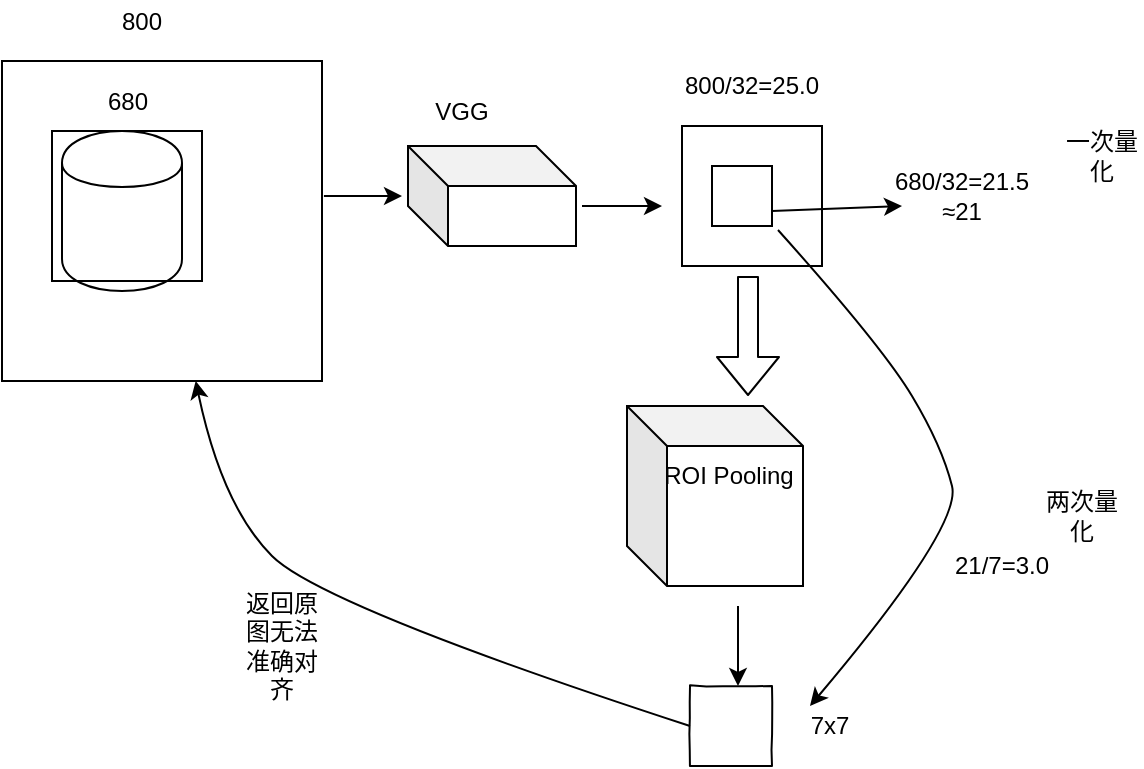 <mxfile version="10.7.9" type="github"><diagram id="QaeG-Rjnt9YRb-rBQyo_" name="Page-1"><mxGraphModel dx="948" dy="1123" grid="1" gridSize="10" guides="1" tooltips="1" connect="1" arrows="1" fold="1" page="1" pageScale="1" pageWidth="850" pageHeight="1100" math="0" shadow="0"><root><mxCell id="0"/><mxCell id="1" parent="0"/><mxCell id="mB774qPWA5F0D8pzXTzv-6" value="" style="whiteSpace=wrap;html=1;aspect=fixed;" vertex="1" parent="1"><mxGeometry x="200" y="377.5" width="80" height="80" as="geometry"/></mxCell><mxCell id="mB774qPWA5F0D8pzXTzv-1" value="" style="whiteSpace=wrap;html=1;aspect=fixed;" vertex="1" parent="1"><mxGeometry x="180" y="357.5" width="160" height="160" as="geometry"/></mxCell><mxCell id="mB774qPWA5F0D8pzXTzv-2" value="800&lt;br&gt;" style="text;html=1;strokeColor=none;fillColor=none;align=center;verticalAlign=middle;whiteSpace=wrap;rounded=0;" vertex="1" parent="1"><mxGeometry x="230" y="327.5" width="40" height="20" as="geometry"/></mxCell><mxCell id="mB774qPWA5F0D8pzXTzv-3" value="" style="whiteSpace=wrap;html=1;aspect=fixed;" vertex="1" parent="1"><mxGeometry x="520" y="390" width="70" height="70" as="geometry"/></mxCell><mxCell id="mB774qPWA5F0D8pzXTzv-4" value="800/32=25.0" style="text;html=1;strokeColor=none;fillColor=none;align=center;verticalAlign=middle;whiteSpace=wrap;rounded=0;" vertex="1" parent="1"><mxGeometry x="535" y="360" width="40" height="20" as="geometry"/></mxCell><mxCell id="mB774qPWA5F0D8pzXTzv-5" value="" style="shape=cylinder;whiteSpace=wrap;html=1;boundedLbl=1;backgroundOutline=1;" vertex="1" parent="1"><mxGeometry x="210" y="392.5" width="60" height="80" as="geometry"/></mxCell><mxCell id="mB774qPWA5F0D8pzXTzv-7" value="" style="whiteSpace=wrap;html=1;aspect=fixed;fillColor=none;" vertex="1" parent="1"><mxGeometry x="205" y="392.5" width="75" height="75" as="geometry"/></mxCell><mxCell id="mB774qPWA5F0D8pzXTzv-8" value="680" style="text;html=1;strokeColor=none;fillColor=none;align=center;verticalAlign=middle;whiteSpace=wrap;rounded=0;" vertex="1" parent="1"><mxGeometry x="223" y="367.5" width="40" height="20" as="geometry"/></mxCell><mxCell id="mB774qPWA5F0D8pzXTzv-9" value="" style="whiteSpace=wrap;html=1;aspect=fixed;fillColor=none;" vertex="1" parent="1"><mxGeometry x="535" y="410" width="30" height="30" as="geometry"/></mxCell><mxCell id="mB774qPWA5F0D8pzXTzv-10" value="" style="endArrow=classic;html=1;exitX=1;exitY=0.75;exitDx=0;exitDy=0;" edge="1" parent="1" source="mB774qPWA5F0D8pzXTzv-9"><mxGeometry width="50" height="50" relative="1" as="geometry"><mxPoint x="580" y="480" as="sourcePoint"/><mxPoint x="630" y="430" as="targetPoint"/></mxGeometry></mxCell><mxCell id="mB774qPWA5F0D8pzXTzv-11" value="680/32=21.5&lt;br&gt;≈21&lt;br&gt;" style="text;html=1;strokeColor=none;fillColor=none;align=center;verticalAlign=middle;whiteSpace=wrap;rounded=0;" vertex="1" parent="1"><mxGeometry x="640" y="415" width="40" height="20" as="geometry"/></mxCell><mxCell id="mB774qPWA5F0D8pzXTzv-12" value="" style="shape=flexArrow;endArrow=classic;html=1;" edge="1" parent="1"><mxGeometry width="50" height="50" relative="1" as="geometry"><mxPoint x="553" y="465" as="sourcePoint"/><mxPoint x="553" y="525" as="targetPoint"/></mxGeometry></mxCell><mxCell id="mB774qPWA5F0D8pzXTzv-15" value="" style="shape=cube;whiteSpace=wrap;html=1;boundedLbl=1;backgroundOutline=1;darkOpacity=0.05;darkOpacity2=0.1;fillColor=none;" vertex="1" parent="1"><mxGeometry x="492.5" y="530" width="88" height="90" as="geometry"/></mxCell><mxCell id="mB774qPWA5F0D8pzXTzv-16" value="ROI Pooling" style="text;html=1;strokeColor=none;fillColor=none;align=center;verticalAlign=middle;whiteSpace=wrap;rounded=0;" vertex="1" parent="1"><mxGeometry x="505.5" y="555" width="75" height="20" as="geometry"/></mxCell><mxCell id="mB774qPWA5F0D8pzXTzv-17" value="" style="endArrow=classic;html=1;" edge="1" parent="1"><mxGeometry width="50" height="50" relative="1" as="geometry"><mxPoint x="548" y="630" as="sourcePoint"/><mxPoint x="548" y="670" as="targetPoint"/></mxGeometry></mxCell><mxCell id="mB774qPWA5F0D8pzXTzv-18" value="" style="rounded=0;whiteSpace=wrap;html=1;fillColor=none;comic=1;" vertex="1" parent="1"><mxGeometry x="524" y="670" width="41" height="40" as="geometry"/></mxCell><mxCell id="mB774qPWA5F0D8pzXTzv-19" value="7x7" style="text;html=1;strokeColor=none;fillColor=none;align=center;verticalAlign=middle;whiteSpace=wrap;rounded=0;" vertex="1" parent="1"><mxGeometry x="574" y="680" width="40" height="20" as="geometry"/></mxCell><mxCell id="mB774qPWA5F0D8pzXTzv-20" value="" style="endArrow=classic;html=1;exitX=1.006;exitY=0.422;exitDx=0;exitDy=0;exitPerimeter=0;" edge="1" parent="1" source="mB774qPWA5F0D8pzXTzv-1"><mxGeometry width="50" height="50" relative="1" as="geometry"><mxPoint x="180" y="780" as="sourcePoint"/><mxPoint x="380" y="425" as="targetPoint"/></mxGeometry></mxCell><mxCell id="mB774qPWA5F0D8pzXTzv-21" value="" style="shape=cube;whiteSpace=wrap;html=1;boundedLbl=1;backgroundOutline=1;darkOpacity=0.05;darkOpacity2=0.1;fillColor=none;" vertex="1" parent="1"><mxGeometry x="383" y="400" width="84" height="50" as="geometry"/></mxCell><mxCell id="mB774qPWA5F0D8pzXTzv-22" value="VGG" style="text;html=1;strokeColor=none;fillColor=none;align=center;verticalAlign=middle;whiteSpace=wrap;rounded=0;" vertex="1" parent="1"><mxGeometry x="390" y="373" width="40" height="20" as="geometry"/></mxCell><mxCell id="mB774qPWA5F0D8pzXTzv-24" value="" style="endArrow=classic;html=1;" edge="1" parent="1"><mxGeometry width="50" height="50" relative="1" as="geometry"><mxPoint x="470" y="430" as="sourcePoint"/><mxPoint x="510" y="430" as="targetPoint"/></mxGeometry></mxCell><mxCell id="mB774qPWA5F0D8pzXTzv-27" value="" style="curved=1;endArrow=classic;html=1;entryX=0.25;entryY=0;entryDx=0;entryDy=0;exitX=1.1;exitY=1.067;exitDx=0;exitDy=0;exitPerimeter=0;" edge="1" parent="1" source="mB774qPWA5F0D8pzXTzv-9" target="mB774qPWA5F0D8pzXTzv-19"><mxGeometry width="50" height="50" relative="1" as="geometry"><mxPoint x="180" y="780" as="sourcePoint"/><mxPoint x="230" y="730" as="targetPoint"/><Array as="points"><mxPoint x="620" y="500"/><mxPoint x="650" y="550"/><mxPoint x="660" y="590"/></Array></mxGeometry></mxCell><mxCell id="mB774qPWA5F0D8pzXTzv-28" value="21/7=3.0" style="text;html=1;strokeColor=none;fillColor=none;align=center;verticalAlign=middle;whiteSpace=wrap;rounded=0;" vertex="1" parent="1"><mxGeometry x="660" y="600" width="40" height="20" as="geometry"/></mxCell><mxCell id="mB774qPWA5F0D8pzXTzv-30" value="一次量化" style="text;html=1;strokeColor=none;fillColor=none;align=center;verticalAlign=middle;whiteSpace=wrap;rounded=0;comic=1;" vertex="1" parent="1"><mxGeometry x="710" y="395" width="40" height="20" as="geometry"/></mxCell><mxCell id="mB774qPWA5F0D8pzXTzv-31" value="两次量化" style="text;html=1;strokeColor=none;fillColor=none;align=center;verticalAlign=middle;whiteSpace=wrap;rounded=0;comic=1;" vertex="1" parent="1"><mxGeometry x="700" y="575" width="40" height="20" as="geometry"/></mxCell><mxCell id="mB774qPWA5F0D8pzXTzv-32" value="" style="curved=1;endArrow=classic;html=1;exitX=0;exitY=0.5;exitDx=0;exitDy=0;" edge="1" parent="1" source="mB774qPWA5F0D8pzXTzv-18" target="mB774qPWA5F0D8pzXTzv-1"><mxGeometry width="50" height="50" relative="1" as="geometry"><mxPoint x="290" y="630" as="sourcePoint"/><mxPoint x="340" y="580" as="targetPoint"/><Array as="points"><mxPoint x="340" y="630"/><mxPoint x="290" y="580"/></Array></mxGeometry></mxCell><mxCell id="mB774qPWA5F0D8pzXTzv-33" value="返回原图无法准确对齐" style="text;html=1;strokeColor=none;fillColor=none;align=center;verticalAlign=middle;whiteSpace=wrap;rounded=0;comic=1;" vertex="1" parent="1"><mxGeometry x="300" y="640" width="40" height="20" as="geometry"/></mxCell></root></mxGraphModel></diagram></mxfile>